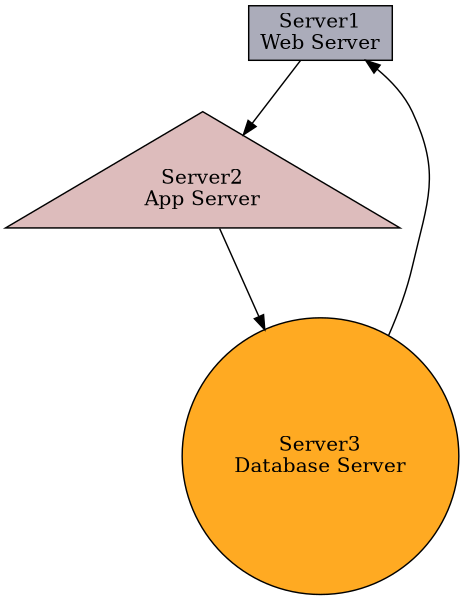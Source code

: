 digraph example3 {
size = "4,4";
Server1 -> Server2
Server2 -> Server3
Server3 -> Server1

Server1 [shape=box, label="Server1\nWeb Server", fillcolor="#ABACBA", style=filled]
Server2 [shape=triangle, label="Server2\nApp Server", fillcolor="#DDBCBC", style=filled]
Server3 [shape=circle, label="Server3\nDatabase Server", fillcolor="#FFAA22",style=filled]
}

